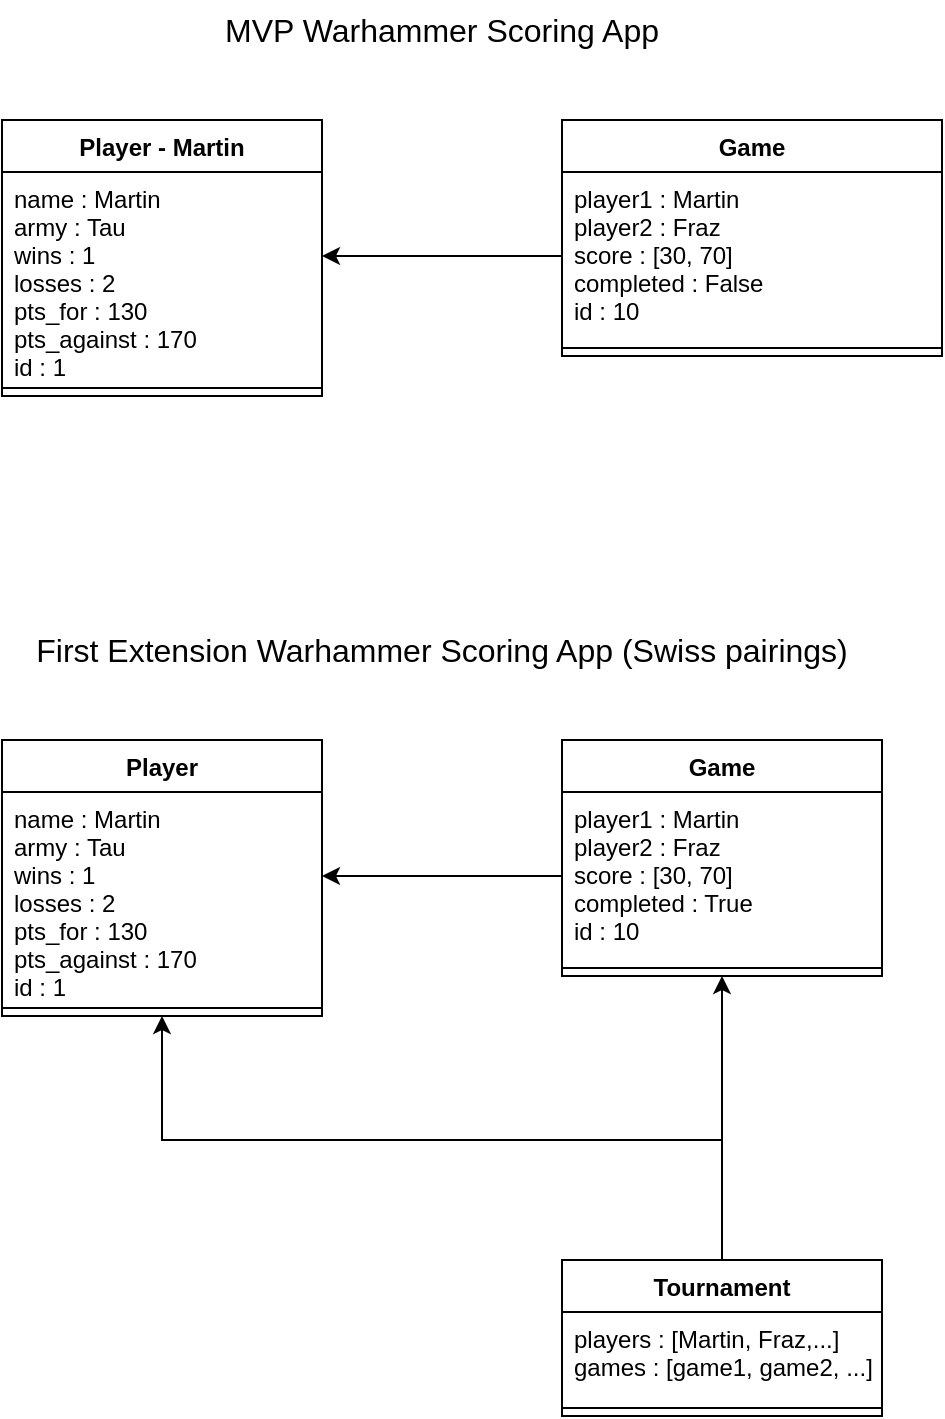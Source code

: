 <mxfile version="15.7.3" type="device"><diagram id="C5RBs43oDa-KdzZeNtuy" name="Page-1"><mxGraphModel dx="946" dy="645" grid="1" gridSize="10" guides="1" tooltips="1" connect="1" arrows="1" fold="1" page="1" pageScale="1" pageWidth="827" pageHeight="1169" math="0" shadow="0"><root><mxCell id="WIyWlLk6GJQsqaUBKTNV-0"/><mxCell id="WIyWlLk6GJQsqaUBKTNV-1" parent="WIyWlLk6GJQsqaUBKTNV-0"/><mxCell id="aOfR5veAuJaNzcXuPBEF-0" value="Player - Martin" style="swimlane;fontStyle=1;align=center;verticalAlign=top;childLayout=stackLayout;horizontal=1;startSize=26;horizontalStack=0;resizeParent=1;resizeParentMax=0;resizeLast=0;collapsible=1;marginBottom=0;" parent="WIyWlLk6GJQsqaUBKTNV-1" vertex="1"><mxGeometry x="170" y="90" width="160" height="138" as="geometry"/></mxCell><mxCell id="aOfR5veAuJaNzcXuPBEF-1" value="name : Martin&#xa;army : Tau&#xa;wins : 1&#xa;losses : 2&#xa;pts_for : 130&#xa;pts_against : 170&#xa;id : 1" style="text;strokeColor=none;fillColor=none;align=left;verticalAlign=top;spacingLeft=4;spacingRight=4;overflow=hidden;rotatable=0;points=[[0,0.5],[1,0.5]];portConstraint=eastwest;" parent="aOfR5veAuJaNzcXuPBEF-0" vertex="1"><mxGeometry y="26" width="160" height="104" as="geometry"/></mxCell><mxCell id="aOfR5veAuJaNzcXuPBEF-2" value="" style="line;strokeWidth=1;fillColor=none;align=left;verticalAlign=middle;spacingTop=-1;spacingLeft=3;spacingRight=3;rotatable=0;labelPosition=right;points=[];portConstraint=eastwest;" parent="aOfR5veAuJaNzcXuPBEF-0" vertex="1"><mxGeometry y="130" width="160" height="8" as="geometry"/></mxCell><mxCell id="aOfR5veAuJaNzcXuPBEF-4" value="Game" style="swimlane;fontStyle=1;align=center;verticalAlign=top;childLayout=stackLayout;horizontal=1;startSize=26;horizontalStack=0;resizeParent=1;resizeParentMax=0;resizeLast=0;collapsible=1;marginBottom=0;" parent="WIyWlLk6GJQsqaUBKTNV-1" vertex="1"><mxGeometry x="450" y="90" width="190" height="118" as="geometry"/></mxCell><mxCell id="aOfR5veAuJaNzcXuPBEF-5" value="player1 : Martin&#xa;player2 : Fraz&#xa;score : [30, 70]&#xa;completed : False&#xa;id : 10" style="text;strokeColor=none;fillColor=none;align=left;verticalAlign=top;spacingLeft=4;spacingRight=4;overflow=hidden;rotatable=0;points=[[0,0.5],[1,0.5]];portConstraint=eastwest;" parent="aOfR5veAuJaNzcXuPBEF-4" vertex="1"><mxGeometry y="26" width="190" height="84" as="geometry"/></mxCell><mxCell id="aOfR5veAuJaNzcXuPBEF-6" value="" style="line;strokeWidth=1;fillColor=none;align=left;verticalAlign=middle;spacingTop=-1;spacingLeft=3;spacingRight=3;rotatable=0;labelPosition=right;points=[];portConstraint=eastwest;" parent="aOfR5veAuJaNzcXuPBEF-4" vertex="1"><mxGeometry y="110" width="190" height="8" as="geometry"/></mxCell><mxCell id="aOfR5veAuJaNzcXuPBEF-8" style="edgeStyle=orthogonalEdgeStyle;rounded=0;orthogonalLoop=1;jettySize=auto;html=1;" parent="WIyWlLk6GJQsqaUBKTNV-1" source="aOfR5veAuJaNzcXuPBEF-5" edge="1"><mxGeometry relative="1" as="geometry"><mxPoint x="330" y="158" as="targetPoint"/></mxGeometry></mxCell><mxCell id="aOfR5veAuJaNzcXuPBEF-9" value="MVP Warhammer Scoring App" style="text;html=1;strokeColor=none;fillColor=none;align=center;verticalAlign=middle;whiteSpace=wrap;rounded=0;fontSize=16;" parent="WIyWlLk6GJQsqaUBKTNV-1" vertex="1"><mxGeometry x="270" y="30" width="240" height="30" as="geometry"/></mxCell><mxCell id="aOfR5veAuJaNzcXuPBEF-13" value="First Extension Warhammer Scoring App (Swiss pairings)" style="text;html=1;strokeColor=none;fillColor=none;align=center;verticalAlign=middle;whiteSpace=wrap;rounded=0;fontSize=16;" parent="WIyWlLk6GJQsqaUBKTNV-1" vertex="1"><mxGeometry x="180" y="340" width="420" height="30" as="geometry"/></mxCell><mxCell id="aOfR5veAuJaNzcXuPBEF-14" value="Player" style="swimlane;fontStyle=1;align=center;verticalAlign=top;childLayout=stackLayout;horizontal=1;startSize=26;horizontalStack=0;resizeParent=1;resizeParentMax=0;resizeLast=0;collapsible=1;marginBottom=0;" parent="WIyWlLk6GJQsqaUBKTNV-1" vertex="1"><mxGeometry x="170" y="400" width="160" height="138" as="geometry"/></mxCell><mxCell id="aOfR5veAuJaNzcXuPBEF-31" value="name : Martin&#xa;army : Tau&#xa;wins : 1&#xa;losses : 2&#xa;pts_for : 130&#xa;pts_against : 170&#xa;id : 1" style="text;strokeColor=none;fillColor=none;align=left;verticalAlign=top;spacingLeft=4;spacingRight=4;overflow=hidden;rotatable=0;points=[[0,0.5],[1,0.5]];portConstraint=eastwest;" parent="aOfR5veAuJaNzcXuPBEF-14" vertex="1"><mxGeometry y="26" width="160" height="104" as="geometry"/></mxCell><mxCell id="aOfR5veAuJaNzcXuPBEF-16" value="" style="line;strokeWidth=1;fillColor=none;align=left;verticalAlign=middle;spacingTop=-1;spacingLeft=3;spacingRight=3;rotatable=0;labelPosition=right;points=[];portConstraint=eastwest;" parent="aOfR5veAuJaNzcXuPBEF-14" vertex="1"><mxGeometry y="130" width="160" height="8" as="geometry"/></mxCell><mxCell id="aOfR5veAuJaNzcXuPBEF-18" value="Game" style="swimlane;fontStyle=1;align=center;verticalAlign=top;childLayout=stackLayout;horizontal=1;startSize=26;horizontalStack=0;resizeParent=1;resizeParentMax=0;resizeLast=0;collapsible=1;marginBottom=0;" parent="WIyWlLk6GJQsqaUBKTNV-1" vertex="1"><mxGeometry x="450" y="400" width="160" height="118" as="geometry"/></mxCell><mxCell id="aOfR5veAuJaNzcXuPBEF-19" value="player1 : Martin&#xa;player2 : Fraz&#xa;score : [30, 70]&#xa;completed : True&#xa;id : 10" style="text;strokeColor=none;fillColor=none;align=left;verticalAlign=top;spacingLeft=4;spacingRight=4;overflow=hidden;rotatable=0;points=[[0,0.5],[1,0.5]];portConstraint=eastwest;" parent="aOfR5veAuJaNzcXuPBEF-18" vertex="1"><mxGeometry y="26" width="160" height="84" as="geometry"/></mxCell><mxCell id="aOfR5veAuJaNzcXuPBEF-20" value="" style="line;strokeWidth=1;fillColor=none;align=left;verticalAlign=middle;spacingTop=-1;spacingLeft=3;spacingRight=3;rotatable=0;labelPosition=right;points=[];portConstraint=eastwest;" parent="aOfR5veAuJaNzcXuPBEF-18" vertex="1"><mxGeometry y="110" width="160" height="8" as="geometry"/></mxCell><mxCell id="aOfR5veAuJaNzcXuPBEF-22" style="edgeStyle=orthogonalEdgeStyle;rounded=0;orthogonalLoop=1;jettySize=auto;html=1;" parent="WIyWlLk6GJQsqaUBKTNV-1" source="aOfR5veAuJaNzcXuPBEF-19" edge="1"><mxGeometry relative="1" as="geometry"><mxPoint x="330" y="468" as="targetPoint"/></mxGeometry></mxCell><mxCell id="aOfR5veAuJaNzcXuPBEF-27" style="edgeStyle=orthogonalEdgeStyle;rounded=0;orthogonalLoop=1;jettySize=auto;html=1;fontSize=12;entryX=0.5;entryY=1;entryDx=0;entryDy=0;" parent="WIyWlLk6GJQsqaUBKTNV-1" source="aOfR5veAuJaNzcXuPBEF-23" edge="1" target="aOfR5veAuJaNzcXuPBEF-18"><mxGeometry relative="1" as="geometry"><mxPoint x="530" y="570" as="targetPoint"/></mxGeometry></mxCell><mxCell id="aOfR5veAuJaNzcXuPBEF-29" style="edgeStyle=orthogonalEdgeStyle;rounded=0;orthogonalLoop=1;jettySize=auto;html=1;fontSize=12;entryX=0.5;entryY=1;entryDx=0;entryDy=0;" parent="WIyWlLk6GJQsqaUBKTNV-1" source="aOfR5veAuJaNzcXuPBEF-23" target="aOfR5veAuJaNzcXuPBEF-14" edge="1"><mxGeometry relative="1" as="geometry"><Array as="points"><mxPoint x="530" y="600"/><mxPoint x="250" y="600"/></Array><mxPoint x="330" y="600" as="targetPoint"/></mxGeometry></mxCell><mxCell id="aOfR5veAuJaNzcXuPBEF-23" value="Tournament" style="swimlane;fontStyle=1;align=center;verticalAlign=top;childLayout=stackLayout;horizontal=1;startSize=26;horizontalStack=0;resizeParent=1;resizeParentMax=0;resizeLast=0;collapsible=1;marginBottom=0;fontSize=12;" parent="WIyWlLk6GJQsqaUBKTNV-1" vertex="1"><mxGeometry x="450" y="660" width="160" height="78" as="geometry"/></mxCell><mxCell id="aOfR5veAuJaNzcXuPBEF-24" value="players : [Martin, Fraz,...]&#xa;games : [game1, game2, ...]" style="text;strokeColor=none;fillColor=none;align=left;verticalAlign=top;spacingLeft=4;spacingRight=4;overflow=hidden;rotatable=0;points=[[0,0.5],[1,0.5]];portConstraint=eastwest;fontSize=12;" parent="aOfR5veAuJaNzcXuPBEF-23" vertex="1"><mxGeometry y="26" width="160" height="44" as="geometry"/></mxCell><mxCell id="aOfR5veAuJaNzcXuPBEF-25" value="" style="line;strokeWidth=1;fillColor=none;align=left;verticalAlign=middle;spacingTop=-1;spacingLeft=3;spacingRight=3;rotatable=0;labelPosition=right;points=[];portConstraint=eastwest;fontSize=16;" parent="aOfR5veAuJaNzcXuPBEF-23" vertex="1"><mxGeometry y="70" width="160" height="8" as="geometry"/></mxCell></root></mxGraphModel></diagram></mxfile>